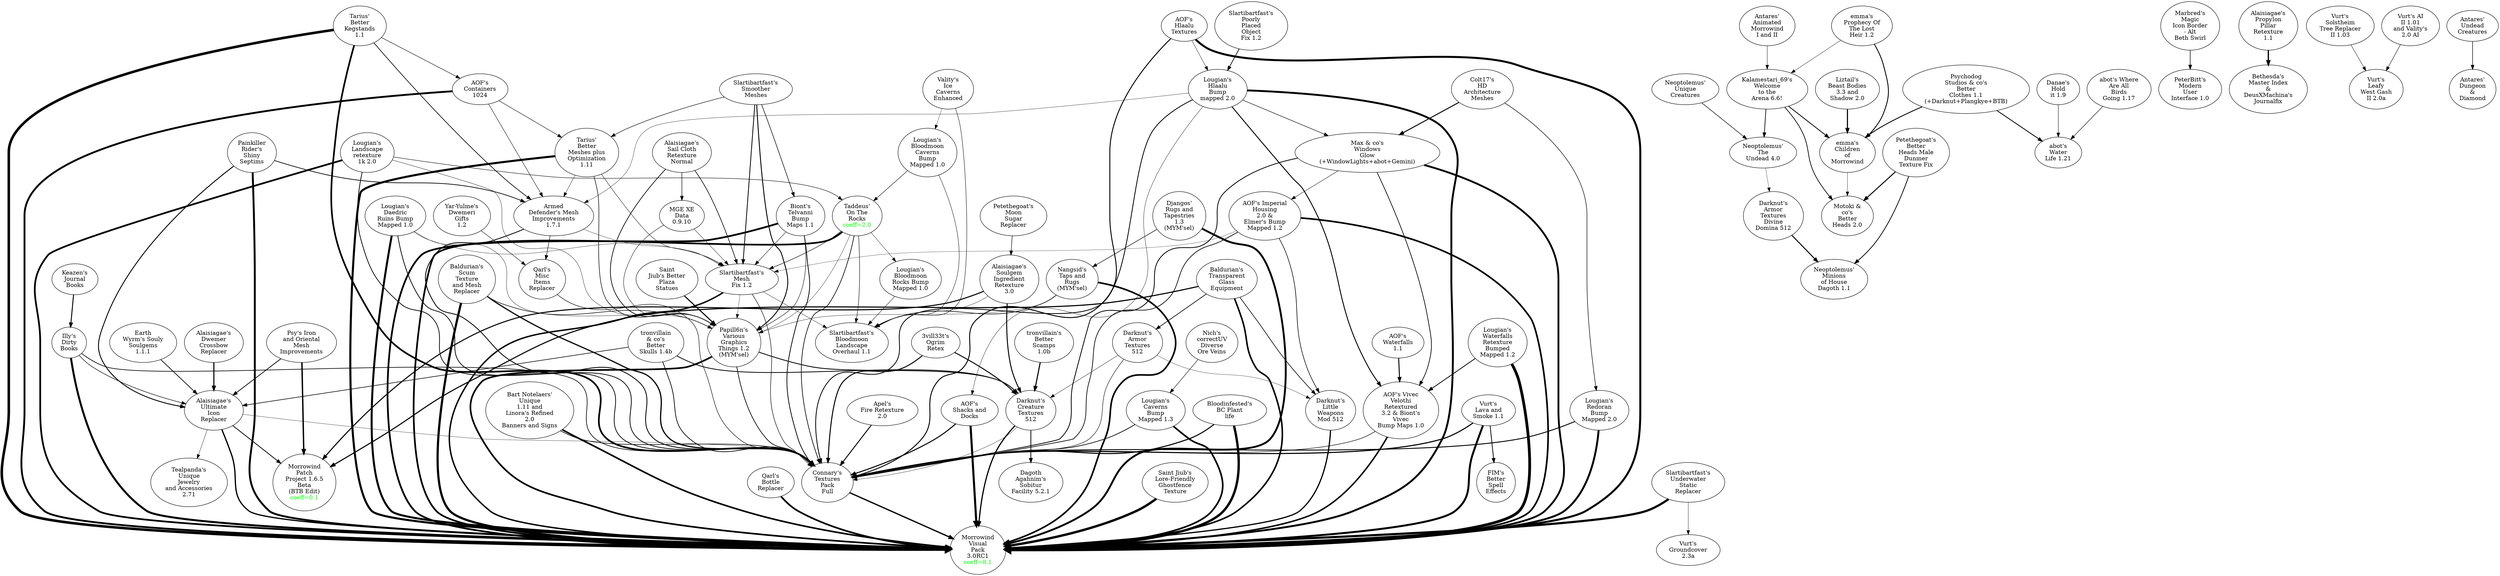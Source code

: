 digraph G {
	_Petethegoat_s_Moon_Sugar_Replacer [label=<Petethegoat's<br/>Moon<br/>Sugar<br/>Replacer>];
	_Neoptolemus_The_Undead_4_0 [label=<Neoptolemus'<br/>The<br/>Undead 4.0>];
	_Psy_s_Iron_and_Oriental_Mesh_Improvements [label=<Psy's Iron<br/>and Oriental<br/>Mesh<br/>Improvements>];
	_Illy_s_Dirty_Books [label=<Illy's<br/>Dirty<br/>Books>];
	_Nich_s_correctUV_Diverse_Ore_Veins [label=<Nich's<br/>correctUV<br/>Diverse<br/>Ore Veins>];
	_Lougian_s_Landscape_retexture_1k_2_0 [label=<Lougian's<br/>Landscape<br/>retexture<br/>1k 2.0>];
	_Biont_s_Telvanni_Bump_Maps_1_1 [label=<Biont's<br/>Telvanni<br/>Bump<br/>Maps 1.1>];
	_Baldurian_s_Transparent_Glass_Equipment [label=<Baldurian's<br/>Transparent<br/>Glass<br/>Equipment>];
	_FIM_s_Better_Spell_Effects [label=<FIM's<br/>Better<br/>Spell<br/>Effects>];
	_Slartibartfast_s_Mesh_Fix_1_2 [label=<Slartibartfast's<br/>Mesh<br/>Fix 1.2>];
	_Alaisiagae_s_Sail_Cloth_Retexture_Normal [label=<Alaisiagae's<br/>Sail Cloth<br/>Retexture<br/>Normal>];
	_Slartibartfast_s_Smoother_Meshes [label=<Slartibartfast's<br/>Smoother<br/>Meshes>];
	_Morrowind_Visual_Pack_3_0RC1 [label=<Morrowind<br/>Visual<br/>Pack<br/>3.0RC1<br/><font color="green">coeff=0.1</font>>];
	_Slartibartfast_s_Poorly_Placed_Object_Fix_1_2 [label=<Slartibartfast's<br/>Poorly<br/>Placed<br/>Object<br/>Fix 1.2>];
	_emma_s_Prophecy_Of_The_Lost_Heir_1_2 [label=<emma's<br/>Prophecy Of<br/>The Lost<br/>Heir 1.2>];
	_Djangos_Rugs_and_Tapestries_1_3_MYM_sel_ [label=<Djangos'<br/>Rugs and<br/>Tapestries<br/>1.3<br/>(MYM'sel)>];
	_Marbred_s_Magic_Icon_Border_Alt_Beth_Swirl [label=<Marbred's<br/>Magic<br/>Icon Border<br/>- Alt<br/>Beth Swirl>];
	_AOF_s_Hlaalu_Textures [label=<AOF's<br/>Hlaalu<br/>Textures>];
	_abot_s_Where_Are_All_Birds_Going_1_17 [label=<abot's Where<br/>Are All<br/>Birds<br/>Going 1.17>];
	_Baldurian_s_Scum_Texture_and_Mesh_Replacer [label=<Baldurian's<br/>Scum<br/>Texture<br/>and Mesh<br/>Replacer>];
	_Tarius_Better_Meshes_plus_Optimization_1_11 [label=<Tarius'<br/>Better<br/>Meshes plus<br/>Optimization<br/>1.11>];
	_Yar_Yulme_s_Dwemeri_Gifts_1_2 [label=<Yar-Yulme's<br/>Dwemeri<br/>Gifts<br/>1.2>];
	_abot_s_Water_Life_1_21 [label=<abot's<br/>Water<br/>Life 1.21>];
	_Earth_Wyrm_s_Souly_Soulgems_1_1_1 [label=<Earth<br/>Wyrm's Souly<br/>Soulgems<br/>1.1.1>];
	_Danae_s_Hold_it_1_9 [label=<Danae's<br/>Hold<br/>it 1.9>];
	_Morrowind_Patch_Project_1_6_5_Beta_BTB_Edit_ [label=<Morrowind<br/>Patch<br/>Project 1.6.5<br/>Beta<br/>(BTB Edit)<br/><font color="green">coeff=0.1</font>>];
	_Lougian_s_Waterfalls_Retexture_Bumped_Mapped_1_2 [label=<Lougian's<br/>Waterfalls<br/>Retexture<br/>Bumped<br/>Mapped 1.2>];
	_Lougian_s_Bloodmoon_Caverns_Bump_Mapped_1_0 [label=<Lougian's<br/>Bloodmoon<br/>Caverns<br/>Bump<br/>Mapped 1.0>];
	_Darknut_s_Creature_Textures_512 [label=<Darknut's<br/>Creature<br/>Textures<br/>512>];
	_Antares_Animated_Morrowind_I_and_II [label=<Antares'<br/>Animated<br/>Morrowind<br/>I and II>];
	_AOF_s_Containers_1024 [label=<AOF's<br/>Containers<br/>1024>];
	_Liztail_s_Beast_Bodies_3_3_and_Shadow_2_0 [label=<Liztail's<br/>Beast Bodies<br/>3.3 and<br/>Shadow 2.0>];
	_Kalamestari_69_s_Welcome_to_the_Arena_6_6_ [label=<Kalamestari_69's<br/>Welcome<br/>to the<br/>Arena 6.6!>];
	_Qarl_s_Misc_Items_Replacer [label=<Qarl's<br/>Misc<br/>Items<br/>Replacer>];
	_Lougian_s_Hlaalu_Bump_mapped_2_0 [label=<Lougian's<br/>Hlaalu<br/>Bump<br/>mapped 2.0>];
	_Keazen_s_Journal_Books [label=<Keazen's<br/>Journal<br/>Books>];
	_Bart_Notelaers_Unique_1_11_and_Linora_s_Refined_2_0_Banners_and_Signs [label=<Bart Notelaers'<br/>Unique<br/>1.11 and<br/>Linora's Refined<br/>2.0<br/>Banners and Signs>];
	_Neoptolemus_Minions_of_House_Dagoth_1_1 [label=<Neoptolemus'<br/>Minions<br/>of House<br/>Dagoth 1.1>];
	_PeterBitt_s_Modern_User_Interface_1_0 [label=<PeterBitt's<br/>Modern<br/>User<br/>Interface 1.0>];
	_Connary_s_Textures_Pack_Full [label=<Connary's<br/>Textures<br/>Pack<br/>Full>];
	_MGE_XE_Data_0_9_10 [label=<MGE XE<br/>Data<br/>0.9.10>];
	_Dagoth_Agahnim_s_Sobitur_Facility_5_2_1 [label=<Dagoth<br/>Agahnim's<br/>Sobitur<br/>Facility 5.2.1>];
	_Qarl_s_Bottle_Replacer [label=<Qarl's<br/>Bottle<br/>Replacer>];
	_Bethesda_s_Master_Index_DeusXMachina_s_Journalfix [label=<Bethesda's<br/>Master Index<br/>&amp;<br/>DeusXMachina's<br/>Journalfix>];
	_Taddeus_On_The_Rocks [label=<Taddeus'<br/>On The<br/>Rocks<br/><font color="green">coeff=2.0</font>>];
	_Slartibartfast_s_Underwater_Static_Replacer [label=<Slartibartfast's<br/>Underwater<br/>Static<br/>Replacer>];
	_Vality_s_Ice_Caverns_Enhanced [label=<Vality's<br/>Ice<br/>Caverns<br/>Enhanced>];
	_Darknut_s_Armor_Textures_512 [label=<Darknut's<br/>Armor<br/>Textures<br/>512>];
	_Alaisiagae_s_Dwemer_Crossbow_Replacer [label=<Alaisiagae's<br/>Dwemer<br/>Crossbow<br/>Replacer>];
	_Darknut_s_Armor_Textures_Divine_Domina_512 [label=<Darknut's<br/>Armor<br/>Textures<br/>Divine<br/>Domina 512>];
	_Psychodog_Studios_co_s_Better_Clothes_1_1_Darknut_Plangkye_BTB_ [label=<Psychodog<br/>Studios &amp; co's<br/>Better<br/>Clothes 1.1<br/>(+Darknut+Plangkye+BTB)>];
	_Colt17_s_HD_Architecture_Meshes [label=<Colt17's<br/>HD<br/>Architecture<br/>Meshes>];
	_emma_s_Children_of_Morrowind [label=<emma's<br/>Children<br/>of<br/>Morrowind>];
	_Alaisiagae_s_Propylon_Pillar_Retexture_1_1 [label=<Alaisiagae's<br/>Propylon<br/>Pillar<br/>Retexture<br/>1.1>];
	_Neoptolemus_Unique_Creatures [label=<Neoptolemus'<br/>Unique<br/>Creatures>];
	_Lougian_s_Bloodmoon_Rocks_Bump_Mapped_1_0 [label=<Lougian's<br/>Bloodmoon<br/>Rocks Bump<br/>Mapped 1.0>];
	_Darknut_s_Little_Weapons_Mod_512 [label=<Darknut's<br/>Little<br/>Weapons<br/>Mod 512>];
	_Saint_Jiub_s_Better_Plaza_Statues [label=<Saint<br/>Jiub's Better<br/>Plaza<br/>Statues>];
	_Lougian_s_Caverns_Bump_Mapped_1_3 [label=<Lougian's<br/>Caverns<br/>Bump<br/>Mapped 1.3>];
	_Vurt_s_Solstheim_Tree_Replacer_II_1_03 [label=<Vurt's<br/>Solstheim<br/>Tree Replacer<br/>II 1.03>];
	_Petethegoat_s_Better_Heads_Male_Dunmer_Texture_Fix [label=<Petethegoat's<br/>Better<br/>Heads Male<br/>Dunmer<br/>Texture Fix>];
	_Saint_Jiub_s_Lore_Friendly_Ghostfence_Texture [label=<Saint Jiub's<br/>Lore-Friendly<br/>Ghostfence<br/>Texture>];
	_tronvillain_co_s_Better_Skulls_1_4b [label=<tronvillain<br/>&amp; co's<br/>Better<br/>Skulls 1.4b>];
	_Antares_Dungeon_Diamond [label=<Antares'<br/>Dungeon<br/>&amp;<br/>Diamond>];
	_Tarius_Better_Kegstands_1_1 [label=<Tarius'<br/>Better<br/>Kegstands<br/>1.1>];
	_tronvillain_s_Better_Scamps_1_0b [label=<tronvillain's<br/>Better<br/>Scamps<br/>1.0b>];
	_Motoki_co_s_Better_Heads_2_0 [label=<Motoki &amp;<br/>co's<br/>Better<br/>Heads 2.0>];
	_Vurt_s_Groundcover_2_3a [label=<Vurt's<br/>Groundcover<br/>2.3a>];
	_Nangsid_s_Taps_and_Rugs_MYM_sel_ [label=<Nangsid's<br/>Taps and<br/>Rugs<br/>(MYM'sel)>];
	_AOF_s_Vivec_Velothi_Retextured_3_2_Biont_s_Vivec_Bump_Maps_1_0 [label=<AOF's Vivec<br/>Velothi<br/>Retextured<br/>3.2 &amp; Biont's<br/>Vivec<br/>Bump Maps 1.0>];
	_Papill6n_s_Various_Graphics_Things_1_2_MYM_sel_ [label=<Papill6n's<br/>Various<br/>Graphics<br/>Things 1.2<br/>(MYM'sel)>];
	_Max_co_s_Windows_Glow_WindowLights_abot_Gemini_ [label=<Max &amp; co's<br/>Windows<br/>Glow<br/>(+WindowLights+abot+Gemini)>];
	_Vurt_s_Leafy_West_Gash_II_2_0a [label=<Vurt's<br/>Leafy<br/>West Gash<br/>II 2.0a>];
	_Armed_Defender_s_Mesh_Improvements_1_7_1 [label=<Armed<br/>Defender's Mesh<br/>Improvements<br/>1.7.1>];
	_Bloodinfested_s_BC_Plant_life [label=<Bloodinfested's<br/>BC Plant<br/>life>];
	_Lougian_s_Redoran_Bump_Mapped_2_0 [label=<Lougian's<br/>Redoran<br/>Bump<br/>Mapped 2.0>];
	_Vurt_s_AI_II_1_01_and_Vality_s_2_0_AI [label=<Vurt's AI<br/>II 1.01<br/>and Vality's<br/>2.0 AI>];
	_Tealpanda_s_Unique_Jewelry_and_Accessories_2_71 [label=<Tealpanda's<br/>Unique<br/>Jewelry<br/>and Accessories<br/>2.71>];
	_AOF_s_Imperial_Housing_2_0_Elmer_s_Bump_Mapped_1_2 [label=<AOF's Imperial<br/>Housing<br/>2.0 &amp;<br/>Elmer's Bump<br/>Mapped 1.2>];
	_3vill33t_s_Ogrim_Retex [label=<3vill33t's<br/>Ogrim<br/>Retex>];
	_Lougian_s_Daedric_Ruins_Bump_Mapped_1_0 [label=<Lougian's<br/>Daedric<br/>Ruins Bump<br/>Mapped 1.0>];
	_Antares_Undead_Creatures [label=<Antares'<br/>Undead<br/>Creatures>];
	_Alaisiagae_s_Soulgem_Ingredient_Retexture_3_0 [label=<Alaisiagae's<br/>Soulgem<br/>Ingredient<br/>Retexture<br/>3.0>];
	_Alaisiagae_s_Ultimate_Icon_Replacer [label=<Alaisiagae's<br/>Ultimate<br/>Icon<br/>Replacer>];
	_Painkiller_Rider_s_Shiny_Septims [label=<Painkiller<br/>Rider's<br/>Shiny<br/>Septims>];
	_AOF_s_Shacks_and_Docks [label=<AOF's<br/>Shacks and<br/>Docks>];
	_Apel_s_Fire_Retexture_2_0 [label=<Apel's<br/>Fire Retexture<br/>2.0>];
	_Slartibartfast_s_Bloodmoon_Landscape_Overhaul_1_1 [label=<Slartibartfast's<br/>Bloodmoon<br/>Landscape<br/>Overhaul 1.1>];
	_Vurt_s_Lava_and_Smoke_1_1 [label=<Vurt's<br/>Lava and<br/>Smoke 1.1>];
	_AOF_s_Waterfalls_1_1 [label=<AOF's<br/>Waterfalls<br/>1.1>];
	_Petethegoat_s_Moon_Sugar_Replacer -> _Alaisiagae_s_Soulgem_Ingredient_Retexture_3_0 [style="setlinewidth(1.13)"];
	_Neoptolemus_The_Undead_4_0 -> _Darknut_s_Armor_Textures_Divine_Domina_512 [style="setlinewidth(0.55)"];
	_Psy_s_Iron_and_Oriental_Mesh_Improvements -> _Morrowind_Patch_Project_1_6_5_Beta_BTB_Edit_ [style="setlinewidth(3.31)"];
	_Psy_s_Iron_and_Oriental_Mesh_Improvements -> _Alaisiagae_s_Ultimate_Icon_Replacer [style="setlinewidth(1.65)"];
	_Liztail_s_Beast_Bodies_3_3_and_Shadow_2_0 -> _emma_s_Children_of_Morrowind [style="setlinewidth(2.59)"];
	_Nich_s_correctUV_Diverse_Ore_Veins -> _Lougian_s_Caverns_Bump_Mapped_1_3 [style="setlinewidth(1.03)"];
	_Biont_s_Telvanni_Bump_Maps_1_1 -> _Papill6n_s_Various_Graphics_Things_1_2_MYM_sel_ [style="setlinewidth(0.99)"];
	_Biont_s_Telvanni_Bump_Maps_1_1 -> _Connary_s_Textures_Pack_Full [style="setlinewidth(1.75)"];
	_Biont_s_Telvanni_Bump_Maps_1_1 -> _Morrowind_Visual_Pack_3_0RC1 [style="setlinewidth(4.24)"];
	_Biont_s_Telvanni_Bump_Maps_1_1 -> _Slartibartfast_s_Mesh_Fix_1_2 [style="setlinewidth(0.91)"];
	_Baldurian_s_Transparent_Glass_Equipment -> _Morrowind_Patch_Project_1_6_5_Beta_BTB_Edit_ [style="setlinewidth(2.6)"];
	_Baldurian_s_Transparent_Glass_Equipment -> _Darknut_s_Little_Weapons_Mod_512 [style="setlinewidth(1.47)"];
	_Baldurian_s_Transparent_Glass_Equipment -> _Morrowind_Visual_Pack_3_0RC1 [style="setlinewidth(3.74)"];
	_Baldurian_s_Transparent_Glass_Equipment -> _Darknut_s_Armor_Textures_512 [style="setlinewidth(1.49)"];
	_Lougian_s_Landscape_retexture_1k_2_0 -> _Papill6n_s_Various_Graphics_Things_1_2_MYM_sel_ [style="setlinewidth(0.71)"];
	_Lougian_s_Landscape_retexture_1k_2_0 -> _Connary_s_Textures_Pack_Full [style="setlinewidth(1.7)"];
	_Lougian_s_Landscape_retexture_1k_2_0 -> _Morrowind_Visual_Pack_3_0RC1 [style="setlinewidth(4.17)"];
	_Lougian_s_Landscape_retexture_1k_2_0 -> _Taddeus_On_The_Rocks [style="setlinewidth(0.98)"];
	_Slartibartfast_s_Mesh_Fix_1_2 -> _Papill6n_s_Various_Graphics_Things_1_2_MYM_sel_ [style="setlinewidth(0.57)"];
	_Slartibartfast_s_Mesh_Fix_1_2 -> _Morrowind_Visual_Pack_3_0RC1 [style="setlinewidth(3.43)"];
	_Slartibartfast_s_Mesh_Fix_1_2 -> _Slartibartfast_s_Bloodmoon_Landscape_Overhaul_1_1 [style="setlinewidth(0.68)"];
	_Slartibartfast_s_Mesh_Fix_1_2 -> _Connary_s_Textures_Pack_Full [style="setlinewidth(1.14)"];
	_Alaisiagae_s_Sail_Cloth_Retexture_Normal -> _Papill6n_s_Various_Graphics_Things_1_2_MYM_sel_ [style="setlinewidth(1.58)"];
	_Alaisiagae_s_Sail_Cloth_Retexture_Normal -> _MGE_XE_Data_0_9_10 [style="setlinewidth(1.2)"];
	_Alaisiagae_s_Sail_Cloth_Retexture_Normal -> _Slartibartfast_s_Mesh_Fix_1_2 [style="setlinewidth(1.45)"];
	_Slartibartfast_s_Poorly_Placed_Object_Fix_1_2 -> _Lougian_s_Hlaalu_Bump_mapped_2_0 [style="setlinewidth(1.58)"];
	_emma_s_Prophecy_Of_The_Lost_Heir_1_2 -> _emma_s_Children_of_Morrowind [style="setlinewidth(2.0)"];
	_emma_s_Prophecy_Of_The_Lost_Heir_1_2 -> _Kalamestari_69_s_Welcome_to_the_Arena_6_6_ [style="setlinewidth(0.7)"];
	_Djangos_Rugs_and_Tapestries_1_3_MYM_sel_ -> _Nangsid_s_Taps_and_Rugs_MYM_sel_ [style="setlinewidth(1.17)"];
	_Djangos_Rugs_and_Tapestries_1_3_MYM_sel_ -> _Morrowind_Visual_Pack_3_0RC1 [style="setlinewidth(4.51)"];
	_Illy_s_Dirty_Books -> _Connary_s_Textures_Pack_Full [style="setlinewidth(1.48)"];
	_Illy_s_Dirty_Books -> _Morrowind_Visual_Pack_3_0RC1 [style="setlinewidth(4.78)"];
	_Illy_s_Dirty_Books -> _Alaisiagae_s_Ultimate_Icon_Replacer [style="setlinewidth(1.15)"];
	_Slartibartfast_s_Smoother_Meshes -> _Papill6n_s_Various_Graphics_Things_1_2_MYM_sel_ [style="setlinewidth(2.09)"];
	_Slartibartfast_s_Smoother_Meshes -> _Tarius_Better_Meshes_plus_Optimization_1_11 [style="setlinewidth(1.07)"];
	_Slartibartfast_s_Smoother_Meshes -> _Biont_s_Telvanni_Bump_Maps_1_1 [style="setlinewidth(1.3)"];
	_Slartibartfast_s_Smoother_Meshes -> _Slartibartfast_s_Mesh_Fix_1_2 [style="setlinewidth(1.82)"];
	_AOF_s_Hlaalu_Textures -> _Morrowind_Visual_Pack_3_0RC1 [style="setlinewidth(4.79)"];
	_AOF_s_Hlaalu_Textures -> _Connary_s_Textures_Pack_Full [style="setlinewidth(2.18)"];
	_AOF_s_Hlaalu_Textures -> _Lougian_s_Hlaalu_Bump_mapped_2_0 [style="setlinewidth(0.77)"];
	_abot_s_Where_Are_All_Birds_Going_1_17 -> _abot_s_Water_Life_1_21 [style="setlinewidth(1.07)"];
	_Marbred_s_Magic_Icon_Border_Alt_Beth_Swirl -> _PeterBitt_s_Modern_User_Interface_1_0 [style="setlinewidth(1.35)"];
	_Baldurian_s_Scum_Texture_and_Mesh_Replacer -> _Papill6n_s_Various_Graphics_Things_1_2_MYM_sel_ [style="setlinewidth(1.28)"];
	_Baldurian_s_Scum_Texture_and_Mesh_Replacer -> _Connary_s_Textures_Pack_Full [style="setlinewidth(2.83)"];
	_Baldurian_s_Scum_Texture_and_Mesh_Replacer -> _Morrowind_Visual_Pack_3_0RC1 [style="setlinewidth(5.26)"];
	_Earth_Wyrm_s_Souly_Soulgems_1_1_1 -> _Alaisiagae_s_Ultimate_Icon_Replacer [style="setlinewidth(1.62)"];
	_Danae_s_Hold_it_1_9 -> _abot_s_Water_Life_1_21 [style="setlinewidth(0.92)"];
	_Qarl_s_Misc_Items_Replacer -> _Connary_s_Textures_Pack_Full [style="setlinewidth(1.11)"];
	_tronvillain_co_s_Better_Skulls_1_4b -> _Connary_s_Textures_Pack_Full [style="setlinewidth(1.61)"];
	_tronvillain_co_s_Better_Skulls_1_4b -> _Darknut_s_Creature_Textures_512 [style="setlinewidth(1.81)"];
	_tronvillain_co_s_Better_Skulls_1_4b -> _Alaisiagae_s_Ultimate_Icon_Replacer [style="setlinewidth(1.37)"];
	_tronvillain_s_Better_Scamps_1_0b -> _Darknut_s_Creature_Textures_512 [style="setlinewidth(2.54)"];
	_Lougian_s_Waterfalls_Retexture_Bumped_Mapped_1_2 -> _AOF_s_Vivec_Velothi_Retextured_3_2_Biont_s_Vivec_Bump_Maps_1_0 [style="setlinewidth(1.74)"];
	_Lougian_s_Waterfalls_Retexture_Bumped_Mapped_1_2 -> _Morrowind_Visual_Pack_3_0RC1 [style="setlinewidth(6.7)"];
	_Darknut_s_Creature_Textures_512 -> _Morrowind_Visual_Pack_3_0RC1 [style="setlinewidth(2.79)"];
	_Darknut_s_Creature_Textures_512 -> _Dagoth_Agahnim_s_Sobitur_Facility_5_2_1 [style="setlinewidth(1.83)"];
	_Darknut_s_Creature_Textures_512 -> _Connary_s_Textures_Pack_Full [style="setlinewidth(0.63)"];
	_AOF_s_Containers_1024 -> _Tarius_Better_Meshes_plus_Optimization_1_11 [style="setlinewidth(0.96)"];
	_AOF_s_Containers_1024 -> _Morrowind_Visual_Pack_3_0RC1 [style="setlinewidth(4.47)"];
	_AOF_s_Containers_1024 -> _Armed_Defender_s_Mesh_Improvements_1_7_1 [style="setlinewidth(0.97)"];
	_Kalamestari_69_s_Welcome_to_the_Arena_6_6_ -> _emma_s_Children_of_Morrowind [style="setlinewidth(1.8)"];
	_Kalamestari_69_s_Welcome_to_the_Arena_6_6_ -> _Neoptolemus_The_Undead_4_0 [style="setlinewidth(1.58)"];
	_Kalamestari_69_s_Welcome_to_the_Arena_6_6_ -> _Motoki_co_s_Better_Heads_2_0 [style="setlinewidth(1.63)"];
	_Lougian_s_Hlaalu_Bump_mapped_2_0 -> _Morrowind_Visual_Pack_3_0RC1 [style="setlinewidth(4.57)"];
	_Lougian_s_Hlaalu_Bump_mapped_2_0 -> _Armed_Defender_s_Mesh_Improvements_1_7_1 [style="setlinewidth(0.62)"];
	_Lougian_s_Hlaalu_Bump_mapped_2_0 -> _AOF_s_Shacks_and_Docks [style="setlinewidth(0.73)"];
	_Lougian_s_Hlaalu_Bump_mapped_2_0 -> _Max_co_s_Windows_Glow_WindowLights_abot_Gemini_ [style="setlinewidth(1.06)"];
	_Lougian_s_Hlaalu_Bump_mapped_2_0 -> _Connary_s_Textures_Pack_Full [style="setlinewidth(1.89)"];
	_Lougian_s_Hlaalu_Bump_mapped_2_0 -> _AOF_s_Vivec_Velothi_Retextured_3_2_Biont_s_Vivec_Bump_Maps_1_0 [style="setlinewidth(2.14)"];
	_Bart_Notelaers_Unique_1_11_and_Linora_s_Refined_2_0_Banners_and_Signs -> _Connary_s_Textures_Pack_Full [style="setlinewidth(1.44)"];
	_Bart_Notelaers_Unique_1_11_and_Linora_s_Refined_2_0_Banners_and_Signs -> _Morrowind_Visual_Pack_3_0RC1 [style="setlinewidth(3.85)"];
	_Neoptolemus_Unique_Creatures -> _Neoptolemus_The_Undead_4_0 [style="setlinewidth(1.2)"];
	_Connary_s_Textures_Pack_Full -> _Morrowind_Visual_Pack_3_0RC1 [style="setlinewidth(3.09)"];
	_MGE_XE_Data_0_9_10 -> _Papill6n_s_Various_Graphics_Things_1_2_MYM_sel_ [style="setlinewidth(0.89)"];
	_MGE_XE_Data_0_9_10 -> _Slartibartfast_s_Mesh_Fix_1_2 [style="setlinewidth(0.76)"];
	_Qarl_s_Bottle_Replacer -> _Morrowind_Visual_Pack_3_0RC1 [style="setlinewidth(4.02)"];
	_Max_co_s_Windows_Glow_WindowLights_abot_Gemini_ -> _Morrowind_Visual_Pack_3_0RC1 [style="setlinewidth(4.4)"];
	_Max_co_s_Windows_Glow_WindowLights_abot_Gemini_ -> _Connary_s_Textures_Pack_Full [style="setlinewidth(1.85)"];
	_Max_co_s_Windows_Glow_WindowLights_abot_Gemini_ -> _AOF_s_Vivec_Velothi_Retextured_3_2_Biont_s_Vivec_Bump_Maps_1_0 [style="setlinewidth(1.58)"];
	_Max_co_s_Windows_Glow_WindowLights_abot_Gemini_ -> _AOF_s_Imperial_Housing_2_0_Elmer_s_Bump_Mapped_1_2 [style="setlinewidth(0.83)"];
	_3vill33t_s_Ogrim_Retex -> _Connary_s_Textures_Pack_Full [style="setlinewidth(2.34)"];
	_3vill33t_s_Ogrim_Retex -> _Darknut_s_Creature_Textures_512 [style="setlinewidth(2.28)"];
	_Slartibartfast_s_Underwater_Static_Replacer -> _Vurt_s_Groundcover_2_3a [style="setlinewidth(0.71)"];
	_Slartibartfast_s_Underwater_Static_Replacer -> _Morrowind_Visual_Pack_3_0RC1 [style="setlinewidth(5.21)"];
	_Vality_s_Ice_Caverns_Enhanced -> _Slartibartfast_s_Bloodmoon_Landscape_Overhaul_1_1 [style="setlinewidth(0.93)"];
	_Vality_s_Ice_Caverns_Enhanced -> _Lougian_s_Bloodmoon_Caverns_Bump_Mapped_1_0 [style="setlinewidth(0.56)"];
	_Keazen_s_Journal_Books -> _Illy_s_Dirty_Books [style="setlinewidth(2.18)"];
	_Yar_Yulme_s_Dwemeri_Gifts_1_2 -> _Qarl_s_Misc_Items_Replacer [style="setlinewidth(0.92)"];
	_Alaisiagae_s_Dwemer_Crossbow_Replacer -> _Alaisiagae_s_Ultimate_Icon_Replacer [style="setlinewidth(2.55)"];
	_Darknut_s_Armor_Textures_Divine_Domina_512 -> _Neoptolemus_Minions_of_House_Dagoth_1_1 [style="setlinewidth(2.26)"];
	_Colt17_s_HD_Architecture_Meshes -> _Lougian_s_Redoran_Bump_Mapped_2_0 [style="setlinewidth(1.22)"];
	_Colt17_s_HD_Architecture_Meshes -> _Max_co_s_Windows_Glow_WindowLights_abot_Gemini_ [style="setlinewidth(2.29)"];
	_emma_s_Children_of_Morrowind -> _Motoki_co_s_Better_Heads_2_0 [style="setlinewidth(0.65)"];
	_Alaisiagae_s_Propylon_Pillar_Retexture_1_1 -> _Bethesda_s_Master_Index_DeusXMachina_s_Journalfix [style="setlinewidth(2.98)"];
	_Lougian_s_Bloodmoon_Rocks_Bump_Mapped_1_0 -> _Slartibartfast_s_Bloodmoon_Landscape_Overhaul_1_1 [style="setlinewidth(0.87)"];
	_Darknut_s_Little_Weapons_Mod_512 -> _Morrowind_Visual_Pack_3_0RC1 [style="setlinewidth(2.89)"];
	_Saint_Jiub_s_Better_Plaza_Statues -> _Papill6n_s_Various_Graphics_Things_1_2_MYM_sel_ [style="setlinewidth(2.52)"];
	_Lougian_s_Caverns_Bump_Mapped_1_3 -> _Morrowind_Visual_Pack_3_0RC1 [style="setlinewidth(3.98)"];
	_Lougian_s_Caverns_Bump_Mapped_1_3 -> _Connary_s_Textures_Pack_Full [style="setlinewidth(1.58)"];
	_Vurt_s_Solstheim_Tree_Replacer_II_1_03 -> _Vurt_s_Leafy_West_Gash_II_2_0a [style="setlinewidth(0.87)"];
	_Petethegoat_s_Better_Heads_Male_Dunmer_Texture_Fix -> _Neoptolemus_Minions_of_House_Dagoth_1_1 [style="setlinewidth(1.77)"];
	_Petethegoat_s_Better_Heads_Male_Dunmer_Texture_Fix -> _Motoki_co_s_Better_Heads_2_0 [style="setlinewidth(2.28)"];
	_Saint_Jiub_s_Lore_Friendly_Ghostfence_Texture -> _Morrowind_Visual_Pack_3_0RC1 [style="setlinewidth(5.69)"];
	_Darknut_s_Armor_Textures_512 -> _Connary_s_Textures_Pack_Full [style="setlinewidth(1.04)"];
	_Darknut_s_Armor_Textures_512 -> _Darknut_s_Little_Weapons_Mod_512 [style="setlinewidth(0.56)"];
	_Darknut_s_Armor_Textures_512 -> _Darknut_s_Creature_Textures_512 [style="setlinewidth(0.72)"];
	_Tarius_Better_Kegstands_1_1 -> _Connary_s_Textures_Pack_Full [style="setlinewidth(4.05)"];
	_Tarius_Better_Kegstands_1_1 -> _Morrowind_Visual_Pack_3_0RC1 [style="setlinewidth(6.15)"];
	_Tarius_Better_Kegstands_1_1 -> _Armed_Defender_s_Mesh_Improvements_1_7_1 [style="setlinewidth(1.51)"];
	_Tarius_Better_Kegstands_1_1 -> _AOF_s_Containers_1024 [style="setlinewidth(0.98)"];
	_Antares_Animated_Morrowind_I_and_II -> _Kalamestari_69_s_Welcome_to_the_Arena_6_6_ [style="setlinewidth(0.82)"];
	_AOF_s_Vivec_Velothi_Retextured_3_2_Biont_s_Vivec_Bump_Maps_1_0 -> _Morrowind_Visual_Pack_3_0RC1 [style="setlinewidth(3.56)"];
	_AOF_s_Vivec_Velothi_Retextured_3_2_Biont_s_Vivec_Bump_Maps_1_0 -> _Connary_s_Textures_Pack_Full [style="setlinewidth(1.16)"];
	_Papill6n_s_Various_Graphics_Things_1_2_MYM_sel_ -> _Morrowind_Visual_Pack_3_0RC1 [style="setlinewidth(3.99)"];
	_Papill6n_s_Various_Graphics_Things_1_2_MYM_sel_ -> _Darknut_s_Creature_Textures_512 [style="setlinewidth(1.93)"];
	_Papill6n_s_Various_Graphics_Things_1_2_MYM_sel_ -> _Connary_s_Textures_Pack_Full [style="setlinewidth(1.6)"];
	_Taddeus_On_The_Rocks -> _Papill6n_s_Various_Graphics_Things_1_2_MYM_sel_ [style="setlinewidth(0.63)"];
	_Taddeus_On_The_Rocks -> _Morrowind_Visual_Pack_3_0RC1 [style="setlinewidth(4.11)"];
	_Taddeus_On_The_Rocks -> _Slartibartfast_s_Bloodmoon_Landscape_Overhaul_1_1 [style="setlinewidth(1.03)"];
	_Taddeus_On_The_Rocks -> _Lougian_s_Bloodmoon_Rocks_Bump_Mapped_1_0 [style="setlinewidth(0.7)"];
	_Taddeus_On_The_Rocks -> _Slartibartfast_s_Mesh_Fix_1_2 [style="setlinewidth(1.04)"];
	_Taddeus_On_The_Rocks -> _Connary_s_Textures_Pack_Full [style="setlinewidth(1.51)"];
	_Armed_Defender_s_Mesh_Improvements_1_7_1 -> _Qarl_s_Misc_Items_Replacer [style="setlinewidth(1.13)"];
	_Armed_Defender_s_Mesh_Improvements_1_7_1 -> _Slartibartfast_s_Mesh_Fix_1_2 [style="setlinewidth(0.57)"];
	_Armed_Defender_s_Mesh_Improvements_1_7_1 -> _Connary_s_Textures_Pack_Full [style="setlinewidth(1.95)"];
	_Lougian_s_Redoran_Bump_Mapped_2_0 -> _Connary_s_Textures_Pack_Full [style="setlinewidth(2.12)"];
	_Lougian_s_Redoran_Bump_Mapped_2_0 -> _Morrowind_Visual_Pack_3_0RC1 [style="setlinewidth(4.65)"];
	_Bloodinfested_s_BC_Plant_life -> _Connary_s_Textures_Pack_Full [style="setlinewidth(2.53)"];
	_Bloodinfested_s_BC_Plant_life -> _Morrowind_Visual_Pack_3_0RC1 [style="setlinewidth(5.68)"];
	_Vurt_s_AI_II_1_01_and_Vality_s_2_0_AI -> _Vurt_s_Leafy_West_Gash_II_2_0a [style="setlinewidth(0.99)"];
	_Tarius_Better_Meshes_plus_Optimization_1_11 -> _Papill6n_s_Various_Graphics_Things_1_2_MYM_sel_ [style="setlinewidth(1.27)"];
	_Tarius_Better_Meshes_plus_Optimization_1_11 -> _Morrowind_Visual_Pack_3_0RC1 [style="setlinewidth(4.96)"];
	_Tarius_Better_Meshes_plus_Optimization_1_11 -> _Armed_Defender_s_Mesh_Improvements_1_7_1 [style="setlinewidth(0.75)"];
	_Tarius_Better_Meshes_plus_Optimization_1_11 -> _Slartibartfast_s_Mesh_Fix_1_2 [style="setlinewidth(0.87)"];
	_AOF_s_Imperial_Housing_2_0_Elmer_s_Bump_Mapped_1_2 -> _Connary_s_Textures_Pack_Full [style="setlinewidth(1.58)"];
	_AOF_s_Imperial_Housing_2_0_Elmer_s_Bump_Mapped_1_2 -> _Morrowind_Visual_Pack_3_0RC1 [style="setlinewidth(3.98)"];
	_AOF_s_Imperial_Housing_2_0_Elmer_s_Bump_Mapped_1_2 -> _Darknut_s_Little_Weapons_Mod_512 [style="setlinewidth(1.36)"];
	_AOF_s_Imperial_Housing_2_0_Elmer_s_Bump_Mapped_1_2 -> _Slartibartfast_s_Mesh_Fix_1_2 [style="setlinewidth(0.5)"];
	_Lougian_s_Bloodmoon_Caverns_Bump_Mapped_1_0 -> _Slartibartfast_s_Bloodmoon_Landscape_Overhaul_1_1 [style="setlinewidth(0.87)"];
	_Lougian_s_Bloodmoon_Caverns_Bump_Mapped_1_0 -> _Taddeus_On_The_Rocks [style="setlinewidth(1.0)"];
	_Lougian_s_Daedric_Ruins_Bump_Mapped_1_0 -> _Papill6n_s_Various_Graphics_Things_1_2_MYM_sel_ [style="setlinewidth(0.72)"];
	_Lougian_s_Daedric_Ruins_Bump_Mapped_1_0 -> _Connary_s_Textures_Pack_Full [style="setlinewidth(1.74)"];
	_Lougian_s_Daedric_Ruins_Bump_Mapped_1_0 -> _Morrowind_Visual_Pack_3_0RC1 [style="setlinewidth(4.83)"];
	_Lougian_s_Daedric_Ruins_Bump_Mapped_1_0 -> _Slartibartfast_s_Mesh_Fix_1_2 [style="setlinewidth(0.63)"];
	_Antares_Undead_Creatures -> _Antares_Dungeon_Diamond [style="setlinewidth(1.21)"];
	_Alaisiagae_s_Soulgem_Ingredient_Retexture_3_0 -> _Morrowind_Patch_Project_1_6_5_Beta_BTB_Edit_ [style="setlinewidth(2.48)"];
	_Alaisiagae_s_Soulgem_Ingredient_Retexture_3_0 -> _Slartibartfast_s_Bloodmoon_Landscape_Overhaul_1_1 [style="setlinewidth(0.63)"];
	_Alaisiagae_s_Soulgem_Ingredient_Retexture_3_0 -> _Darknut_s_Creature_Textures_512 [style="setlinewidth(2.28)"];
	_Psychodog_Studios_co_s_Better_Clothes_1_1_Darknut_Plangkye_BTB_ -> _abot_s_Water_Life_1_21 [style="setlinewidth(1.85)"];
	_Psychodog_Studios_co_s_Better_Clothes_1_1_Darknut_Plangkye_BTB_ -> _emma_s_Children_of_Morrowind [style="setlinewidth(2.04)"];
	_Alaisiagae_s_Ultimate_Icon_Replacer -> _Morrowind_Patch_Project_1_6_5_Beta_BTB_Edit_ [style="setlinewidth(1.75)"];
	_Alaisiagae_s_Ultimate_Icon_Replacer -> _Morrowind_Visual_Pack_3_0RC1 [style="setlinewidth(2.97)"];
	_Alaisiagae_s_Ultimate_Icon_Replacer -> _Tealpanda_s_Unique_Jewelry_and_Accessories_2_71 [style="setlinewidth(0.72)"];
	_Alaisiagae_s_Ultimate_Icon_Replacer -> _Connary_s_Textures_Pack_Full [style="setlinewidth(0.59)"];
	_Painkiller_Rider_s_Shiny_Septims -> _Morrowind_Visual_Pack_3_0RC1 [style="setlinewidth(4.57)"];
	_Painkiller_Rider_s_Shiny_Septims -> _Armed_Defender_s_Mesh_Improvements_1_7_1 [style="setlinewidth(1.63)"];
	_Painkiller_Rider_s_Shiny_Septims -> _Alaisiagae_s_Ultimate_Icon_Replacer [style="setlinewidth(2.1)"];
	_AOF_s_Shacks_and_Docks -> _Connary_s_Textures_Pack_Full [style="setlinewidth(2.42)"];
	_AOF_s_Shacks_and_Docks -> _Morrowind_Visual_Pack_3_0RC1 [style="setlinewidth(4.99)"];
	_Apel_s_Fire_Retexture_2_0 -> _Connary_s_Textures_Pack_Full [style="setlinewidth(2.16)"];
	_Nangsid_s_Taps_and_Rugs_MYM_sel_ -> _Papill6n_s_Various_Graphics_Things_1_2_MYM_sel_ [style="setlinewidth(0.68)"];
	_Nangsid_s_Taps_and_Rugs_MYM_sel_ -> _Morrowind_Visual_Pack_3_0RC1 [style="setlinewidth(3.89)"];
	_Nangsid_s_Taps_and_Rugs_MYM_sel_ -> _Slartibartfast_s_Bloodmoon_Landscape_Overhaul_1_1 [style="setlinewidth(1.39)"];
	_AOF_s_Waterfalls_1_1 -> _AOF_s_Vivec_Velothi_Retextured_3_2_Biont_s_Vivec_Bump_Maps_1_0 [style="setlinewidth(2.24)"];
	_Vurt_s_Lava_and_Smoke_1_1 -> _Connary_s_Textures_Pack_Full [style="setlinewidth(2.58)"];
	_Vurt_s_Lava_and_Smoke_1_1 -> _Morrowind_Visual_Pack_3_0RC1 [style="setlinewidth(4.73)"];
	_Vurt_s_Lava_and_Smoke_1_1 -> _FIM_s_Better_Spell_Effects [style="setlinewidth(1.77)"];
}

